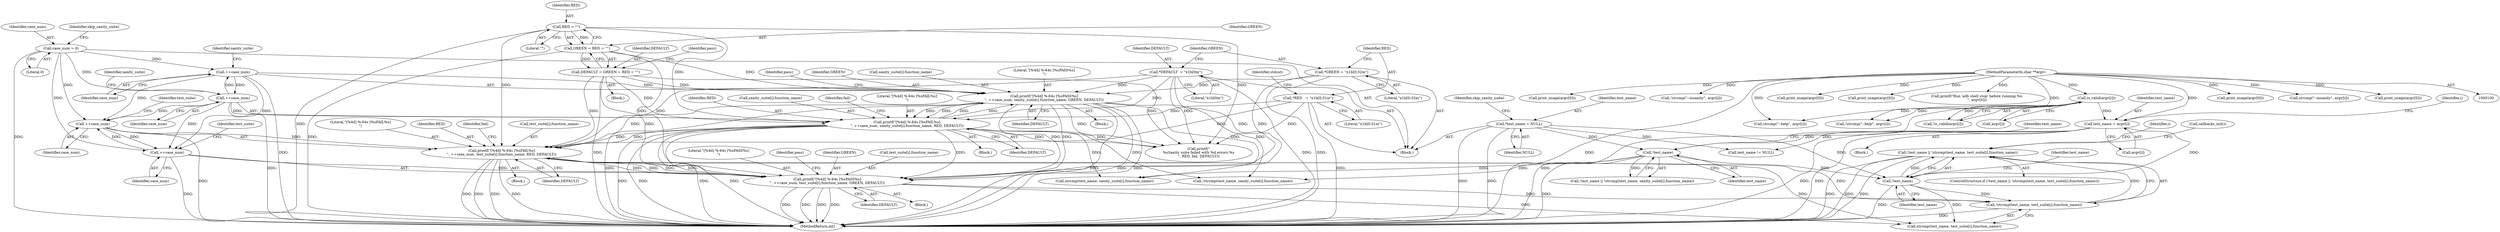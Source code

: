 digraph "0_Android_37c88107679d36c419572732b4af6e18bb2f7dce_5@API" {
"1000426" [label="(Call,!test_name || !strcmp(test_name, test_suite[i].function_name))"];
"1000427" [label="(Call,!test_name)"];
"1000179" [label="(Call,test_name = argv[i])"];
"1000151" [label="(Call,is_valid(argv[i]))"];
"1000102" [label="(MethodParameterIn,char **argv)"];
"1000357" [label="(Call,!test_name)"];
"1000105" [label="(Call,*test_name = NULL)"];
"1000429" [label="(Call,!strcmp(test_name, test_suite[i].function_name))"];
"1000461" [label="(Call,printf(\"[%4d] %-64s [%sFAIL%s]\n\", ++case_num, test_suite[i].function_name, RED, DEFAULT))"];
"1000463" [label="(Call,++case_num)"];
"1000374" [label="(Call,++case_num)"];
"1000337" [label="(Call,case_num = 0)"];
"1000389" [label="(Call,++case_num)"];
"1000448" [label="(Call,++case_num)"];
"1000446" [label="(Call,printf(\"[%4d] %-64s [%sPASS%s]\n\", ++case_num, test_suite[i].function_name, GREEN, DEFAULT))"];
"1000308" [label="(Call,*GREEN = \"\x1b[0;32m\")"];
"1000323" [label="(Call,GREEN = RED = \"\")"];
"1000325" [label="(Call,RED = \"\")"];
"1000372" [label="(Call,printf(\"[%4d] %-64s [%sPASS%s]\n\", ++case_num, sanity_suite[i].function_name, GREEN, DEFAULT))"];
"1000387" [label="(Call,printf(\"[%4d] %-64s [%sFAIL%s]\n\", ++case_num, sanity_suite[i].function_name, RED, DEFAULT))"];
"1000312" [label="(Call,*RED   = \"\x1b[0;31m\")"];
"1000304" [label="(Call,*DEFAULT  = \"\x1b[0m\")"];
"1000321" [label="(Call,DEFAULT = GREEN = RED = \"\")"];
"1000396" [label="(Identifier,RED)"];
"1000465" [label="(Call,test_suite[i].function_name)"];
"1000381" [label="(Identifier,GREEN)"];
"1000180" [label="(Identifier,test_name)"];
"1000449" [label="(Identifier,case_num)"];
"1000105" [label="(Call,*test_name = NULL)"];
"1000452" [label="(Identifier,test_suite)"];
"1000314" [label="(Literal,\"\x1b[0;31m\")"];
"1000330" [label="(Identifier,pass)"];
"1000103" [label="(Block,)"];
"1000462" [label="(Literal,\"[%4d] %-64s [%sFAIL%s]\n\")"];
"1000386" [label="(Block,)"];
"1000456" [label="(Identifier,DEFAULT)"];
"1000447" [label="(Literal,\"[%4d] %-64s [%sPASS%s]\n\")"];
"1000150" [label="(Call,!is_valid(argv[i]))"];
"1000471" [label="(Identifier,DEFAULT)"];
"1000106" [label="(Identifier,test_name)"];
"1000458" [label="(Identifier,pass)"];
"1000378" [label="(Identifier,sanity_suite)"];
"1000342" [label="(Identifier,skip_sanity_suite)"];
"1000427" [label="(Call,!test_name)"];
"1000393" [label="(Identifier,sanity_suite)"];
"1000166" [label="(Call,test_name != NULL)"];
"1000181" [label="(Call,argv[i])"];
"1000121" [label="(Identifier,i)"];
"1000455" [label="(Identifier,GREEN)"];
"1000391" [label="(Call,sanity_suite[i].function_name)"];
"1000320" [label="(Block,)"];
"1000445" [label="(Block,)"];
"1000375" [label="(Identifier,case_num)"];
"1000325" [label="(Call,RED = \"\")"];
"1000312" [label="(Call,*RED   = \"\x1b[0;31m\")"];
"1000376" [label="(Call,sanity_suite[i].function_name)"];
"1000431" [label="(Identifier,test_name)"];
"1000450" [label="(Call,test_suite[i].function_name)"];
"1000470" [label="(Identifier,RED)"];
"1000152" [label="(Call,argv[i])"];
"1000473" [label="(Identifier,fail)"];
"1000324" [label="(Identifier,GREEN)"];
"1000305" [label="(Identifier,DEFAULT)"];
"1000158" [label="(Call,print_usage(argv[0]))"];
"1000463" [label="(Call,++case_num)"];
"1000430" [label="(Call,strcmp(test_name, test_suite[i].function_name))"];
"1000460" [label="(Block,)"];
"1000426" [label="(Call,!test_name || !strcmp(test_name, test_suite[i].function_name))"];
"1000337" [label="(Call,case_num = 0)"];
"1000327" [label="(Literal,\"\")"];
"1000438" [label="(Call,callbacks_init())"];
"1000373" [label="(Literal,\"[%4d] %-64s [%sPASS%s]\n\")"];
"1000138" [label="(Call,!strcmp(\"--insanity\", argv[i]))"];
"1000323" [label="(Call,GREEN = RED = \"\")"];
"1000110" [label="(Identifier,skip_sanity_suite)"];
"1000504" [label="(MethodReturn,int)"];
"1000387" [label="(Call,printf(\"[%4d] %-64s [%sFAIL%s]\n\", ++case_num, sanity_suite[i].function_name, RED, DEFAULT))"];
"1000374" [label="(Call,++case_num)"];
"1000308" [label="(Call,*GREEN = \"\x1b[0;32m\")"];
"1000464" [label="(Identifier,case_num)"];
"1000151" [label="(Call,is_valid(argv[i]))"];
"1000206" [label="(Call,print_usage(argv[0]))"];
"1000254" [label="(Call,print_usage(argv[0]))"];
"1000397" [label="(Identifier,DEFAULT)"];
"1000357" [label="(Call,!test_name)"];
"1000356" [label="(Call,!test_name || !strcmp(test_name, sanity_suite[i].function_name))"];
"1000310" [label="(Literal,\"\x1b[0;32m\")"];
"1000382" [label="(Identifier,DEFAULT)"];
"1000107" [label="(Identifier,NULL)"];
"1000309" [label="(Identifier,GREEN)"];
"1000425" [label="(ControlStructure,if (!test_name || !strcmp(test_name, test_suite[i].function_name)))"];
"1000339" [label="(Literal,0)"];
"1000371" [label="(Block,)"];
"1000122" [label="(Block,)"];
"1000187" [label="(Call,printf(\"Run 'adb shell stop' before running %s.\n\", argv[0]))"];
"1000326" [label="(Identifier,RED)"];
"1000102" [label="(MethodParameterIn,char **argv)"];
"1000304" [label="(Call,*DEFAULT  = \"\x1b[0m\")"];
"1000360" [label="(Call,strcmp(test_name, sanity_suite[i].function_name))"];
"1000390" [label="(Identifier,case_num)"];
"1000338" [label="(Identifier,case_num)"];
"1000361" [label="(Identifier,test_name)"];
"1000428" [label="(Identifier,test_name)"];
"1000124" [label="(Call,!strcmp(\"--help\", argv[i]))"];
"1000372" [label="(Call,printf(\"[%4d] %-64s [%sPASS%s]\n\", ++case_num, sanity_suite[i].function_name, GREEN, DEFAULT))"];
"1000446" [label="(Call,printf(\"[%4d] %-64s [%sPASS%s]\n\", ++case_num, test_suite[i].function_name, GREEN, DEFAULT))"];
"1000399" [label="(Identifier,fail)"];
"1000384" [label="(Identifier,pass)"];
"1000321" [label="(Call,DEFAULT = GREEN = RED = \"\")"];
"1000319" [label="(Identifier,stdout)"];
"1000359" [label="(Call,!strcmp(test_name, sanity_suite[i].function_name))"];
"1000467" [label="(Identifier,test_suite)"];
"1000406" [label="(Call,printf(\"\n%sSanity suite failed with %d errors.%s\n\", RED, fail, DEFAULT))"];
"1000131" [label="(Call,print_usage(argv[0]))"];
"1000313" [label="(Identifier,RED)"];
"1000429" [label="(Call,!strcmp(test_name, test_suite[i].function_name))"];
"1000448" [label="(Call,++case_num)"];
"1000423" [label="(Identifier,i)"];
"1000125" [label="(Call,strcmp(\"--help\", argv[i]))"];
"1000306" [label="(Literal,\"\x1b[0m\")"];
"1000139" [label="(Call,strcmp(\"--insanity\", argv[i]))"];
"1000461" [label="(Call,printf(\"[%4d] %-64s [%sFAIL%s]\n\", ++case_num, test_suite[i].function_name, RED, DEFAULT))"];
"1000322" [label="(Identifier,DEFAULT)"];
"1000388" [label="(Literal,\"[%4d] %-64s [%sFAIL%s]\n\")"];
"1000389" [label="(Call,++case_num)"];
"1000179" [label="(Call,test_name = argv[i])"];
"1000172" [label="(Call,print_usage(argv[0]))"];
"1000358" [label="(Identifier,test_name)"];
"1000426" -> "1000425"  [label="AST: "];
"1000426" -> "1000427"  [label="CFG: "];
"1000426" -> "1000429"  [label="CFG: "];
"1000427" -> "1000426"  [label="AST: "];
"1000429" -> "1000426"  [label="AST: "];
"1000438" -> "1000426"  [label="CFG: "];
"1000423" -> "1000426"  [label="CFG: "];
"1000426" -> "1000504"  [label="DDG: "];
"1000426" -> "1000504"  [label="DDG: "];
"1000426" -> "1000504"  [label="DDG: "];
"1000427" -> "1000426"  [label="DDG: "];
"1000429" -> "1000426"  [label="DDG: "];
"1000427" -> "1000428"  [label="CFG: "];
"1000428" -> "1000427"  [label="AST: "];
"1000431" -> "1000427"  [label="CFG: "];
"1000427" -> "1000504"  [label="DDG: "];
"1000179" -> "1000427"  [label="DDG: "];
"1000357" -> "1000427"  [label="DDG: "];
"1000105" -> "1000427"  [label="DDG: "];
"1000427" -> "1000429"  [label="DDG: "];
"1000427" -> "1000430"  [label="DDG: "];
"1000179" -> "1000122"  [label="AST: "];
"1000179" -> "1000181"  [label="CFG: "];
"1000180" -> "1000179"  [label="AST: "];
"1000181" -> "1000179"  [label="AST: "];
"1000121" -> "1000179"  [label="CFG: "];
"1000179" -> "1000504"  [label="DDG: "];
"1000179" -> "1000504"  [label="DDG: "];
"1000179" -> "1000166"  [label="DDG: "];
"1000151" -> "1000179"  [label="DDG: "];
"1000102" -> "1000179"  [label="DDG: "];
"1000179" -> "1000357"  [label="DDG: "];
"1000151" -> "1000150"  [label="AST: "];
"1000151" -> "1000152"  [label="CFG: "];
"1000152" -> "1000151"  [label="AST: "];
"1000150" -> "1000151"  [label="CFG: "];
"1000151" -> "1000504"  [label="DDG: "];
"1000151" -> "1000124"  [label="DDG: "];
"1000151" -> "1000125"  [label="DDG: "];
"1000151" -> "1000150"  [label="DDG: "];
"1000102" -> "1000151"  [label="DDG: "];
"1000102" -> "1000100"  [label="AST: "];
"1000102" -> "1000504"  [label="DDG: "];
"1000102" -> "1000124"  [label="DDG: "];
"1000102" -> "1000125"  [label="DDG: "];
"1000102" -> "1000131"  [label="DDG: "];
"1000102" -> "1000138"  [label="DDG: "];
"1000102" -> "1000139"  [label="DDG: "];
"1000102" -> "1000158"  [label="DDG: "];
"1000102" -> "1000172"  [label="DDG: "];
"1000102" -> "1000187"  [label="DDG: "];
"1000102" -> "1000206"  [label="DDG: "];
"1000102" -> "1000254"  [label="DDG: "];
"1000357" -> "1000356"  [label="AST: "];
"1000357" -> "1000358"  [label="CFG: "];
"1000358" -> "1000357"  [label="AST: "];
"1000361" -> "1000357"  [label="CFG: "];
"1000356" -> "1000357"  [label="CFG: "];
"1000357" -> "1000504"  [label="DDG: "];
"1000357" -> "1000356"  [label="DDG: "];
"1000105" -> "1000357"  [label="DDG: "];
"1000357" -> "1000359"  [label="DDG: "];
"1000357" -> "1000360"  [label="DDG: "];
"1000105" -> "1000103"  [label="AST: "];
"1000105" -> "1000107"  [label="CFG: "];
"1000106" -> "1000105"  [label="AST: "];
"1000107" -> "1000105"  [label="AST: "];
"1000110" -> "1000105"  [label="CFG: "];
"1000105" -> "1000504"  [label="DDG: "];
"1000105" -> "1000504"  [label="DDG: "];
"1000105" -> "1000166"  [label="DDG: "];
"1000429" -> "1000430"  [label="CFG: "];
"1000430" -> "1000429"  [label="AST: "];
"1000429" -> "1000504"  [label="DDG: "];
"1000461" -> "1000429"  [label="DDG: "];
"1000446" -> "1000429"  [label="DDG: "];
"1000461" -> "1000460"  [label="AST: "];
"1000461" -> "1000471"  [label="CFG: "];
"1000462" -> "1000461"  [label="AST: "];
"1000463" -> "1000461"  [label="AST: "];
"1000465" -> "1000461"  [label="AST: "];
"1000470" -> "1000461"  [label="AST: "];
"1000471" -> "1000461"  [label="AST: "];
"1000473" -> "1000461"  [label="CFG: "];
"1000461" -> "1000504"  [label="DDG: "];
"1000461" -> "1000504"  [label="DDG: "];
"1000461" -> "1000504"  [label="DDG: "];
"1000461" -> "1000504"  [label="DDG: "];
"1000461" -> "1000430"  [label="DDG: "];
"1000461" -> "1000446"  [label="DDG: "];
"1000461" -> "1000446"  [label="DDG: "];
"1000463" -> "1000461"  [label="DDG: "];
"1000446" -> "1000461"  [label="DDG: "];
"1000446" -> "1000461"  [label="DDG: "];
"1000312" -> "1000461"  [label="DDG: "];
"1000325" -> "1000461"  [label="DDG: "];
"1000387" -> "1000461"  [label="DDG: "];
"1000387" -> "1000461"  [label="DDG: "];
"1000304" -> "1000461"  [label="DDG: "];
"1000321" -> "1000461"  [label="DDG: "];
"1000372" -> "1000461"  [label="DDG: "];
"1000463" -> "1000464"  [label="CFG: "];
"1000464" -> "1000463"  [label="AST: "];
"1000467" -> "1000463"  [label="CFG: "];
"1000463" -> "1000504"  [label="DDG: "];
"1000463" -> "1000448"  [label="DDG: "];
"1000374" -> "1000463"  [label="DDG: "];
"1000337" -> "1000463"  [label="DDG: "];
"1000448" -> "1000463"  [label="DDG: "];
"1000389" -> "1000463"  [label="DDG: "];
"1000374" -> "1000372"  [label="AST: "];
"1000374" -> "1000375"  [label="CFG: "];
"1000375" -> "1000374"  [label="AST: "];
"1000378" -> "1000374"  [label="CFG: "];
"1000374" -> "1000504"  [label="DDG: "];
"1000374" -> "1000372"  [label="DDG: "];
"1000337" -> "1000374"  [label="DDG: "];
"1000389" -> "1000374"  [label="DDG: "];
"1000374" -> "1000389"  [label="DDG: "];
"1000374" -> "1000448"  [label="DDG: "];
"1000337" -> "1000103"  [label="AST: "];
"1000337" -> "1000339"  [label="CFG: "];
"1000338" -> "1000337"  [label="AST: "];
"1000339" -> "1000337"  [label="AST: "];
"1000342" -> "1000337"  [label="CFG: "];
"1000337" -> "1000504"  [label="DDG: "];
"1000337" -> "1000389"  [label="DDG: "];
"1000337" -> "1000448"  [label="DDG: "];
"1000389" -> "1000387"  [label="AST: "];
"1000389" -> "1000390"  [label="CFG: "];
"1000390" -> "1000389"  [label="AST: "];
"1000393" -> "1000389"  [label="CFG: "];
"1000389" -> "1000504"  [label="DDG: "];
"1000389" -> "1000387"  [label="DDG: "];
"1000389" -> "1000448"  [label="DDG: "];
"1000448" -> "1000446"  [label="AST: "];
"1000448" -> "1000449"  [label="CFG: "];
"1000449" -> "1000448"  [label="AST: "];
"1000452" -> "1000448"  [label="CFG: "];
"1000448" -> "1000504"  [label="DDG: "];
"1000448" -> "1000446"  [label="DDG: "];
"1000446" -> "1000445"  [label="AST: "];
"1000446" -> "1000456"  [label="CFG: "];
"1000447" -> "1000446"  [label="AST: "];
"1000450" -> "1000446"  [label="AST: "];
"1000455" -> "1000446"  [label="AST: "];
"1000456" -> "1000446"  [label="AST: "];
"1000458" -> "1000446"  [label="CFG: "];
"1000446" -> "1000504"  [label="DDG: "];
"1000446" -> "1000504"  [label="DDG: "];
"1000446" -> "1000504"  [label="DDG: "];
"1000446" -> "1000504"  [label="DDG: "];
"1000446" -> "1000430"  [label="DDG: "];
"1000308" -> "1000446"  [label="DDG: "];
"1000323" -> "1000446"  [label="DDG: "];
"1000372" -> "1000446"  [label="DDG: "];
"1000372" -> "1000446"  [label="DDG: "];
"1000387" -> "1000446"  [label="DDG: "];
"1000304" -> "1000446"  [label="DDG: "];
"1000321" -> "1000446"  [label="DDG: "];
"1000308" -> "1000103"  [label="AST: "];
"1000308" -> "1000310"  [label="CFG: "];
"1000309" -> "1000308"  [label="AST: "];
"1000310" -> "1000308"  [label="AST: "];
"1000313" -> "1000308"  [label="CFG: "];
"1000308" -> "1000504"  [label="DDG: "];
"1000308" -> "1000372"  [label="DDG: "];
"1000323" -> "1000321"  [label="AST: "];
"1000323" -> "1000325"  [label="CFG: "];
"1000324" -> "1000323"  [label="AST: "];
"1000325" -> "1000323"  [label="AST: "];
"1000321" -> "1000323"  [label="CFG: "];
"1000323" -> "1000504"  [label="DDG: "];
"1000323" -> "1000321"  [label="DDG: "];
"1000325" -> "1000323"  [label="DDG: "];
"1000323" -> "1000372"  [label="DDG: "];
"1000325" -> "1000327"  [label="CFG: "];
"1000326" -> "1000325"  [label="AST: "];
"1000327" -> "1000325"  [label="AST: "];
"1000325" -> "1000504"  [label="DDG: "];
"1000325" -> "1000387"  [label="DDG: "];
"1000325" -> "1000406"  [label="DDG: "];
"1000372" -> "1000371"  [label="AST: "];
"1000372" -> "1000382"  [label="CFG: "];
"1000373" -> "1000372"  [label="AST: "];
"1000376" -> "1000372"  [label="AST: "];
"1000381" -> "1000372"  [label="AST: "];
"1000382" -> "1000372"  [label="AST: "];
"1000384" -> "1000372"  [label="CFG: "];
"1000372" -> "1000504"  [label="DDG: "];
"1000372" -> "1000504"  [label="DDG: "];
"1000372" -> "1000504"  [label="DDG: "];
"1000372" -> "1000504"  [label="DDG: "];
"1000372" -> "1000359"  [label="DDG: "];
"1000372" -> "1000360"  [label="DDG: "];
"1000387" -> "1000372"  [label="DDG: "];
"1000387" -> "1000372"  [label="DDG: "];
"1000304" -> "1000372"  [label="DDG: "];
"1000321" -> "1000372"  [label="DDG: "];
"1000372" -> "1000387"  [label="DDG: "];
"1000372" -> "1000387"  [label="DDG: "];
"1000372" -> "1000406"  [label="DDG: "];
"1000387" -> "1000386"  [label="AST: "];
"1000387" -> "1000397"  [label="CFG: "];
"1000388" -> "1000387"  [label="AST: "];
"1000391" -> "1000387"  [label="AST: "];
"1000396" -> "1000387"  [label="AST: "];
"1000397" -> "1000387"  [label="AST: "];
"1000399" -> "1000387"  [label="CFG: "];
"1000387" -> "1000504"  [label="DDG: "];
"1000387" -> "1000504"  [label="DDG: "];
"1000387" -> "1000504"  [label="DDG: "];
"1000387" -> "1000504"  [label="DDG: "];
"1000387" -> "1000359"  [label="DDG: "];
"1000387" -> "1000360"  [label="DDG: "];
"1000312" -> "1000387"  [label="DDG: "];
"1000304" -> "1000387"  [label="DDG: "];
"1000321" -> "1000387"  [label="DDG: "];
"1000387" -> "1000406"  [label="DDG: "];
"1000387" -> "1000406"  [label="DDG: "];
"1000312" -> "1000103"  [label="AST: "];
"1000312" -> "1000314"  [label="CFG: "];
"1000313" -> "1000312"  [label="AST: "];
"1000314" -> "1000312"  [label="AST: "];
"1000319" -> "1000312"  [label="CFG: "];
"1000312" -> "1000504"  [label="DDG: "];
"1000312" -> "1000406"  [label="DDG: "];
"1000304" -> "1000103"  [label="AST: "];
"1000304" -> "1000306"  [label="CFG: "];
"1000305" -> "1000304"  [label="AST: "];
"1000306" -> "1000304"  [label="AST: "];
"1000309" -> "1000304"  [label="CFG: "];
"1000304" -> "1000504"  [label="DDG: "];
"1000304" -> "1000406"  [label="DDG: "];
"1000321" -> "1000320"  [label="AST: "];
"1000322" -> "1000321"  [label="AST: "];
"1000330" -> "1000321"  [label="CFG: "];
"1000321" -> "1000504"  [label="DDG: "];
"1000321" -> "1000406"  [label="DDG: "];
}
